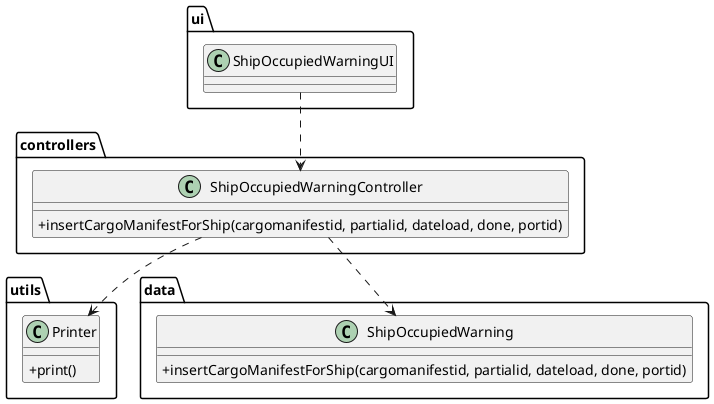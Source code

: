 @startuml
'https://plantuml.com/class-diagram

skinparam classAttributeIconSize 0

package "ui" {
class ShipOccupiedWarningUI{
}
}

package "controllers" {
class ShipOccupiedWarningController{
+insertCargoManifestForShip(cargomanifestid, partialid, dateload, done, portid)
}
}
package utils{
class Printer{
+print()
}
}
package data{
class ShipOccupiedWarning{
+insertCargoManifestForShip(cargomanifestid, partialid, dateload, done, portid)
}
}




ShipOccupiedWarningUI ..> ShipOccupiedWarningController
ShipOccupiedWarningController ..> Printer
ShipOccupiedWarningController ..> ShipOccupiedWarning
@enduml